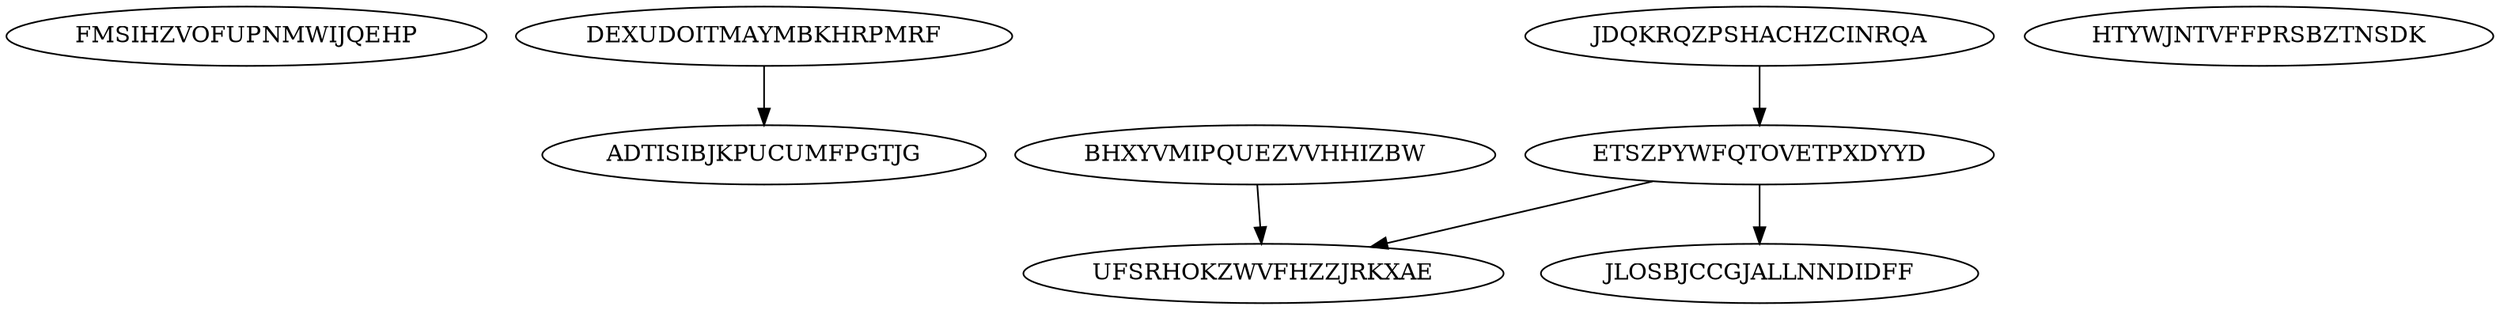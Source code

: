 digraph "N9M5" {
	FMSIHZVOFUPNMWIJQEHP			[Weight=18, Start=0, Processor=1];
	DEXUDOITMAYMBKHRPMRF			[Weight=10, Start=18, Processor=1];
	JDQKRQZPSHACHZCINRQA			[Weight=15, Start=0, Processor=2];
	HTYWJNTVFFPRSBZTNSDK			[Weight=13, Start=28, Processor=1];
	ETSZPYWFQTOVETPXDYYD			[Weight=16, Start=15, Processor=2];
	ADTISIBJKPUCUMFPGTJG			[Weight=18, Start=41, Processor=1];
	BHXYVMIPQUEZVVHHIZBW			[Weight=11, Start=0, Processor=3];
	UFSRHOKZWVFHZZJRKXAE			[Weight=13, Start=31, Processor=2];
	JLOSBJCCGJALLNNDIDFF			[Weight=15, Start=44, Processor=2];
	ETSZPYWFQTOVETPXDYYD -> UFSRHOKZWVFHZZJRKXAE		[Weight=15];
	BHXYVMIPQUEZVVHHIZBW -> UFSRHOKZWVFHZZJRKXAE		[Weight=15];
	DEXUDOITMAYMBKHRPMRF -> ADTISIBJKPUCUMFPGTJG		[Weight=18];
	JDQKRQZPSHACHZCINRQA -> ETSZPYWFQTOVETPXDYYD		[Weight=20];
	ETSZPYWFQTOVETPXDYYD -> JLOSBJCCGJALLNNDIDFF		[Weight=16];
}
